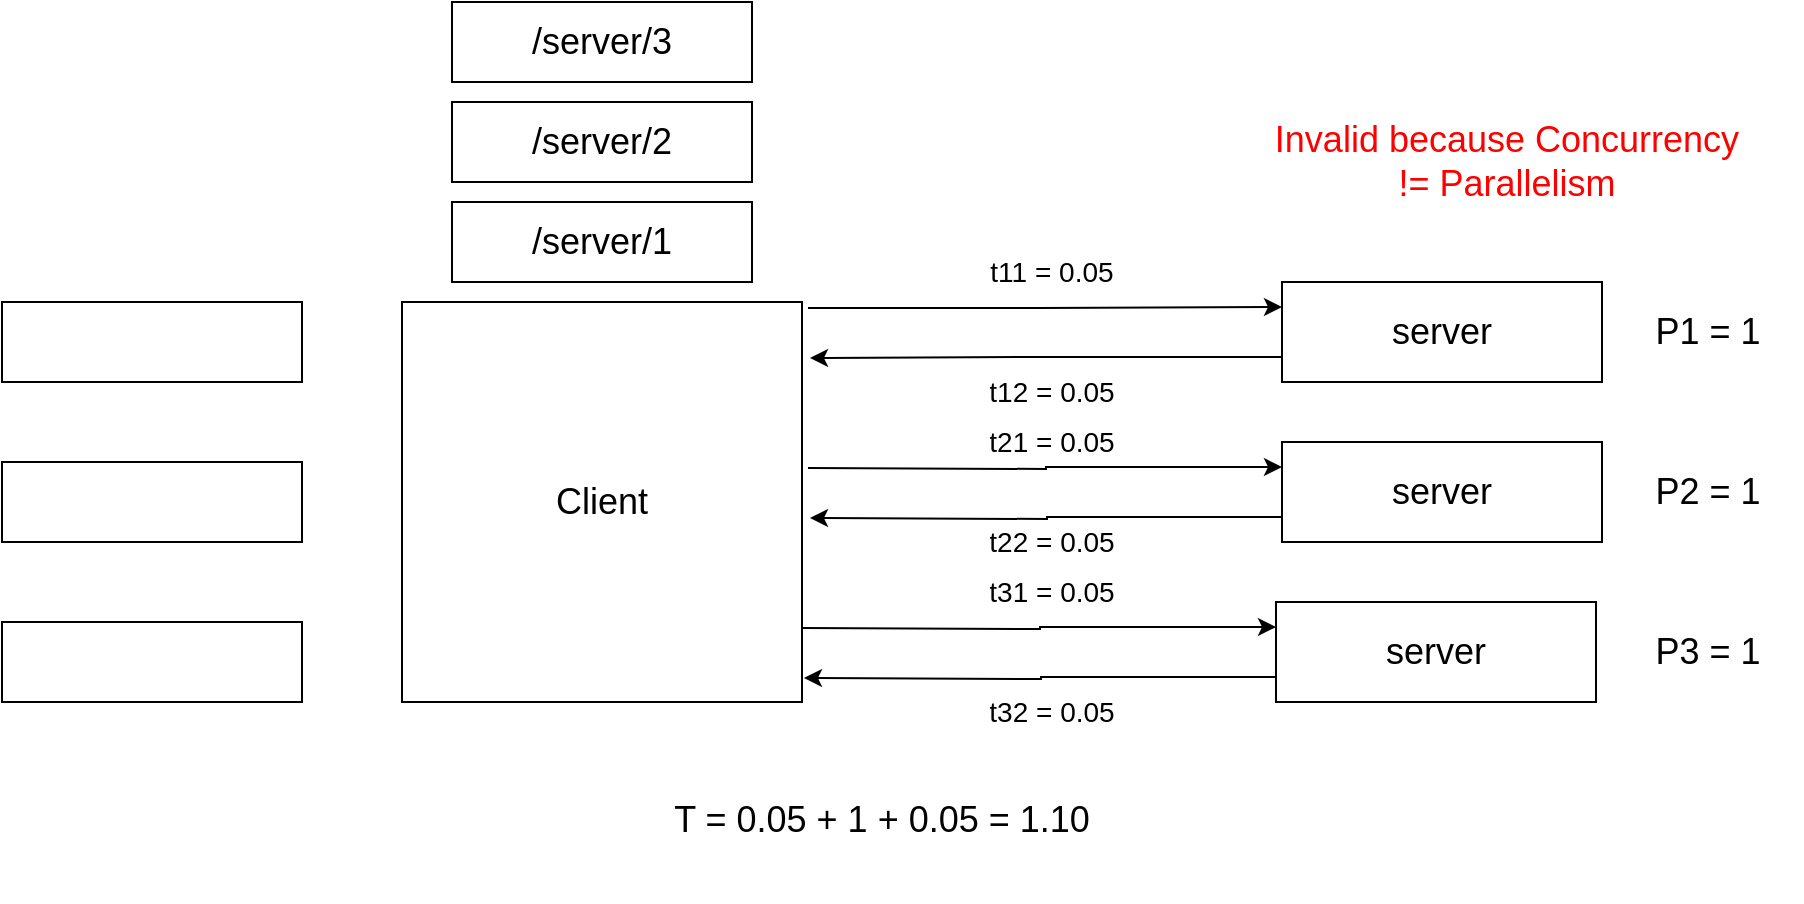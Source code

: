 <mxfile version="11.3.0" type="device" pages="1"><diagram id="Er1aV1ugC9-8SfUy8B8p" name="Page-1"><mxGraphModel dx="1092" dy="1946" grid="1" gridSize="10" guides="1" tooltips="1" connect="1" arrows="1" fold="1" page="1" pageScale="1" pageWidth="826" pageHeight="1169" math="0" shadow="0"><root><mxCell id="0"/><mxCell id="1" parent="0"/><mxCell id="qWyymiY3wK-ePTPxsgIl-4" value="" style="rounded=0;whiteSpace=wrap;html=1;" parent="1" vertex="1"><mxGeometry x="20" y="80" width="150" height="40" as="geometry"/></mxCell><mxCell id="qWyymiY3wK-ePTPxsgIl-5" value="" style="rounded=0;whiteSpace=wrap;html=1;" parent="1" vertex="1"><mxGeometry x="20" y="160" width="150" height="40" as="geometry"/></mxCell><mxCell id="qWyymiY3wK-ePTPxsgIl-6" value="" style="rounded=0;whiteSpace=wrap;html=1;" parent="1" vertex="1"><mxGeometry x="20" y="240" width="150" height="40" as="geometry"/></mxCell><mxCell id="qWyymiY3wK-ePTPxsgIl-9" value="&lt;font style=&quot;font-size: 18px&quot;&gt;Client&lt;/font&gt;" style="whiteSpace=wrap;html=1;aspect=fixed;" parent="1" vertex="1"><mxGeometry x="220" y="80" width="200" height="200" as="geometry"/></mxCell><mxCell id="AwVjeT6Di6_5vZkV0k5D-50" style="edgeStyle=orthogonalEdgeStyle;rounded=0;orthogonalLoop=1;jettySize=auto;html=1;exitX=1.015;exitY=0.015;exitDx=0;exitDy=0;entryX=0;entryY=0.25;entryDx=0;entryDy=0;exitPerimeter=0;" parent="1" source="qWyymiY3wK-ePTPxsgIl-9" target="AwVjeT6Di6_5vZkV0k5D-1" edge="1"><mxGeometry relative="1" as="geometry"/></mxCell><mxCell id="AwVjeT6Di6_5vZkV0k5D-51" style="edgeStyle=orthogonalEdgeStyle;rounded=0;orthogonalLoop=1;jettySize=auto;html=1;exitX=0;exitY=0.75;exitDx=0;exitDy=0;entryX=1.02;entryY=0.14;entryDx=0;entryDy=0;entryPerimeter=0;" parent="1" source="AwVjeT6Di6_5vZkV0k5D-1" target="qWyymiY3wK-ePTPxsgIl-9" edge="1"><mxGeometry relative="1" as="geometry"/></mxCell><mxCell id="AwVjeT6Di6_5vZkV0k5D-1" value="&lt;span style=&quot;white-space: normal&quot;&gt;&lt;font style=&quot;font-size: 18px&quot;&gt;server&lt;br&gt;&lt;/font&gt;&lt;/span&gt;" style="rounded=0;whiteSpace=wrap;html=1;" parent="1" vertex="1"><mxGeometry x="660" y="70" width="160" height="50" as="geometry"/></mxCell><UserObject label="&lt;font style=&quot;font-size: 18px&quot;&gt;T = 0.05 + 1 + 0.05 = 1.10&lt;br&gt;&lt;br&gt;&lt;/font&gt;" placeholders="1" name="Variable" id="AwVjeT6Di6_5vZkV0k5D-9"><mxCell style="text;html=1;strokeColor=none;fillColor=none;align=center;verticalAlign=middle;whiteSpace=wrap;overflow=hidden;" parent="1" vertex="1"><mxGeometry x="20" y="320" width="880" height="60" as="geometry"/></mxCell></UserObject><mxCell id="AwVjeT6Di6_5vZkV0k5D-57" style="edgeStyle=orthogonalEdgeStyle;rounded=0;orthogonalLoop=1;jettySize=auto;html=1;exitX=1.015;exitY=0.015;exitDx=0;exitDy=0;entryX=0;entryY=0.25;entryDx=0;entryDy=0;exitPerimeter=0;" parent="1" target="AwVjeT6Di6_5vZkV0k5D-59" edge="1"><mxGeometry relative="1" as="geometry"><mxPoint x="423" y="163" as="sourcePoint"/></mxGeometry></mxCell><mxCell id="AwVjeT6Di6_5vZkV0k5D-58" style="edgeStyle=orthogonalEdgeStyle;rounded=0;orthogonalLoop=1;jettySize=auto;html=1;exitX=0;exitY=0.75;exitDx=0;exitDy=0;entryX=1.02;entryY=0.14;entryDx=0;entryDy=0;entryPerimeter=0;" parent="1" source="AwVjeT6Di6_5vZkV0k5D-59" edge="1"><mxGeometry relative="1" as="geometry"><mxPoint x="424" y="188" as="targetPoint"/></mxGeometry></mxCell><mxCell id="AwVjeT6Di6_5vZkV0k5D-59" value="&lt;span style=&quot;white-space: normal&quot;&gt;&lt;font style=&quot;font-size: 18px&quot;&gt;server&lt;br&gt;&lt;/font&gt;&lt;/span&gt;" style="rounded=0;whiteSpace=wrap;html=1;" parent="1" vertex="1"><mxGeometry x="660" y="150" width="160" height="50" as="geometry"/></mxCell><mxCell id="AwVjeT6Di6_5vZkV0k5D-60" style="edgeStyle=orthogonalEdgeStyle;rounded=0;orthogonalLoop=1;jettySize=auto;html=1;exitX=1.015;exitY=0.015;exitDx=0;exitDy=0;entryX=0;entryY=0.25;entryDx=0;entryDy=0;exitPerimeter=0;" parent="1" target="AwVjeT6Di6_5vZkV0k5D-62" edge="1"><mxGeometry relative="1" as="geometry"><mxPoint x="420" y="243" as="sourcePoint"/></mxGeometry></mxCell><mxCell id="AwVjeT6Di6_5vZkV0k5D-61" style="edgeStyle=orthogonalEdgeStyle;rounded=0;orthogonalLoop=1;jettySize=auto;html=1;exitX=0;exitY=0.75;exitDx=0;exitDy=0;entryX=1.02;entryY=0.14;entryDx=0;entryDy=0;entryPerimeter=0;" parent="1" source="AwVjeT6Di6_5vZkV0k5D-62" edge="1"><mxGeometry relative="1" as="geometry"><mxPoint x="421" y="268" as="targetPoint"/></mxGeometry></mxCell><mxCell id="AwVjeT6Di6_5vZkV0k5D-62" value="&lt;span style=&quot;white-space: normal&quot;&gt;&lt;font style=&quot;font-size: 18px&quot;&gt;server&lt;br&gt;&lt;/font&gt;&lt;/span&gt;" style="rounded=0;whiteSpace=wrap;html=1;" parent="1" vertex="1"><mxGeometry x="657" y="230" width="160" height="50" as="geometry"/></mxCell><mxCell id="AwVjeT6Di6_5vZkV0k5D-64" value="&lt;span style=&quot;font-size: 18px ; white-space: normal&quot;&gt;/server/1&lt;/span&gt;" style="rounded=0;whiteSpace=wrap;html=1;" parent="1" vertex="1"><mxGeometry x="245" y="30" width="150" height="40" as="geometry"/></mxCell><mxCell id="AwVjeT6Di6_5vZkV0k5D-65" value="&lt;span style=&quot;font-size: 18px ; white-space: normal&quot;&gt;/server/2&lt;/span&gt;" style="rounded=0;whiteSpace=wrap;html=1;" parent="1" vertex="1"><mxGeometry x="245" y="-20" width="150" height="40" as="geometry"/></mxCell><mxCell id="AwVjeT6Di6_5vZkV0k5D-66" value="&lt;span style=&quot;font-size: 18px ; white-space: normal&quot;&gt;/server/3&lt;/span&gt;" style="rounded=0;whiteSpace=wrap;html=1;" parent="1" vertex="1"><mxGeometry x="245" y="-70" width="150" height="40" as="geometry"/></mxCell><UserObject label="&lt;font style=&quot;font-size: 14px&quot;&gt;t11 = 0.05&lt;/font&gt;" placeholders="1" name="Variable" id="AwVjeT6Di6_5vZkV0k5D-67"><mxCell style="text;html=1;strokeColor=none;fillColor=none;align=center;verticalAlign=middle;whiteSpace=wrap;overflow=hidden;" parent="1" vertex="1"><mxGeometry x="500" y="50" width="90" height="30" as="geometry"/></mxCell></UserObject><UserObject label="&lt;font style=&quot;font-size: 14px&quot;&gt;t12 = 0.05&lt;/font&gt;" placeholders="1" name="Variable" id="AwVjeT6Di6_5vZkV0k5D-68"><mxCell style="text;html=1;strokeColor=none;fillColor=none;align=center;verticalAlign=middle;whiteSpace=wrap;overflow=hidden;" parent="1" vertex="1"><mxGeometry x="500" y="110" width="90" height="30" as="geometry"/></mxCell></UserObject><UserObject label="&lt;font style=&quot;font-size: 14px&quot;&gt;t21 = 0.05&lt;/font&gt;" placeholders="1" name="Variable" id="AwVjeT6Di6_5vZkV0k5D-71"><mxCell style="text;html=1;strokeColor=none;fillColor=none;align=center;verticalAlign=middle;whiteSpace=wrap;overflow=hidden;" parent="1" vertex="1"><mxGeometry x="500" y="135" width="90" height="30" as="geometry"/></mxCell></UserObject><UserObject label="&lt;font style=&quot;font-size: 14px&quot;&gt;t22 = 0.05&lt;/font&gt;" placeholders="1" name="Variable" id="AwVjeT6Di6_5vZkV0k5D-72"><mxCell style="text;html=1;strokeColor=none;fillColor=none;align=center;verticalAlign=middle;whiteSpace=wrap;overflow=hidden;" parent="1" vertex="1"><mxGeometry x="500" y="185" width="90" height="30" as="geometry"/></mxCell></UserObject><UserObject label="&lt;font style=&quot;font-size: 14px&quot;&gt;t31 = 0.05&lt;/font&gt;" placeholders="1" name="Variable" id="AwVjeT6Di6_5vZkV0k5D-73"><mxCell style="text;html=1;strokeColor=none;fillColor=none;align=center;verticalAlign=middle;whiteSpace=wrap;overflow=hidden;" parent="1" vertex="1"><mxGeometry x="500" y="210" width="90" height="30" as="geometry"/></mxCell></UserObject><UserObject label="&lt;font style=&quot;font-size: 14px&quot;&gt;t32 = 0.05&lt;/font&gt;" placeholders="1" name="Variable" id="AwVjeT6Di6_5vZkV0k5D-74"><mxCell style="text;html=1;strokeColor=none;fillColor=none;align=center;verticalAlign=middle;whiteSpace=wrap;overflow=hidden;" parent="1" vertex="1"><mxGeometry x="500" y="270" width="90" height="30" as="geometry"/></mxCell></UserObject><UserObject label="&lt;font style=&quot;font-size: 18px&quot;&gt;P1 = 1&lt;/font&gt;" placeholders="1" name="Variable" id="AwVjeT6Di6_5vZkV0k5D-75"><mxCell style="text;html=1;strokeColor=none;fillColor=none;align=center;verticalAlign=middle;whiteSpace=wrap;overflow=hidden;" parent="1" vertex="1"><mxGeometry x="826" y="70" width="94" height="50" as="geometry"/></mxCell></UserObject><UserObject label="&lt;font style=&quot;font-size: 18px&quot;&gt;P2 = 1&lt;/font&gt;" placeholders="1" name="Variable" id="AwVjeT6Di6_5vZkV0k5D-76"><mxCell style="text;html=1;strokeColor=none;fillColor=none;align=center;verticalAlign=middle;whiteSpace=wrap;overflow=hidden;" parent="1" vertex="1"><mxGeometry x="826" y="150" width="94" height="50" as="geometry"/></mxCell></UserObject><UserObject label="&lt;font style=&quot;font-size: 18px&quot;&gt;P3 = 1&lt;/font&gt;" placeholders="1" name="Variable" id="AwVjeT6Di6_5vZkV0k5D-77"><mxCell style="text;html=1;strokeColor=none;fillColor=none;align=center;verticalAlign=middle;whiteSpace=wrap;overflow=hidden;" parent="1" vertex="1"><mxGeometry x="826" y="230" width="94" height="50" as="geometry"/></mxCell></UserObject><UserObject label="&lt;font style=&quot;font-size: 18px&quot; color=&quot;#ff0000&quot;&gt;Invalid because Concurrency != Parallelism&lt;/font&gt;" placeholders="1" name="Variable" id="I0XhTwLP0BsxYLr-FgVx-1"><mxCell style="text;html=1;strokeColor=none;fillColor=none;align=center;verticalAlign=middle;whiteSpace=wrap;overflow=hidden;" parent="1" vertex="1"><mxGeometry x="655" y="-20" width="235" height="60" as="geometry"/></mxCell></UserObject></root></mxGraphModel></diagram></mxfile>
